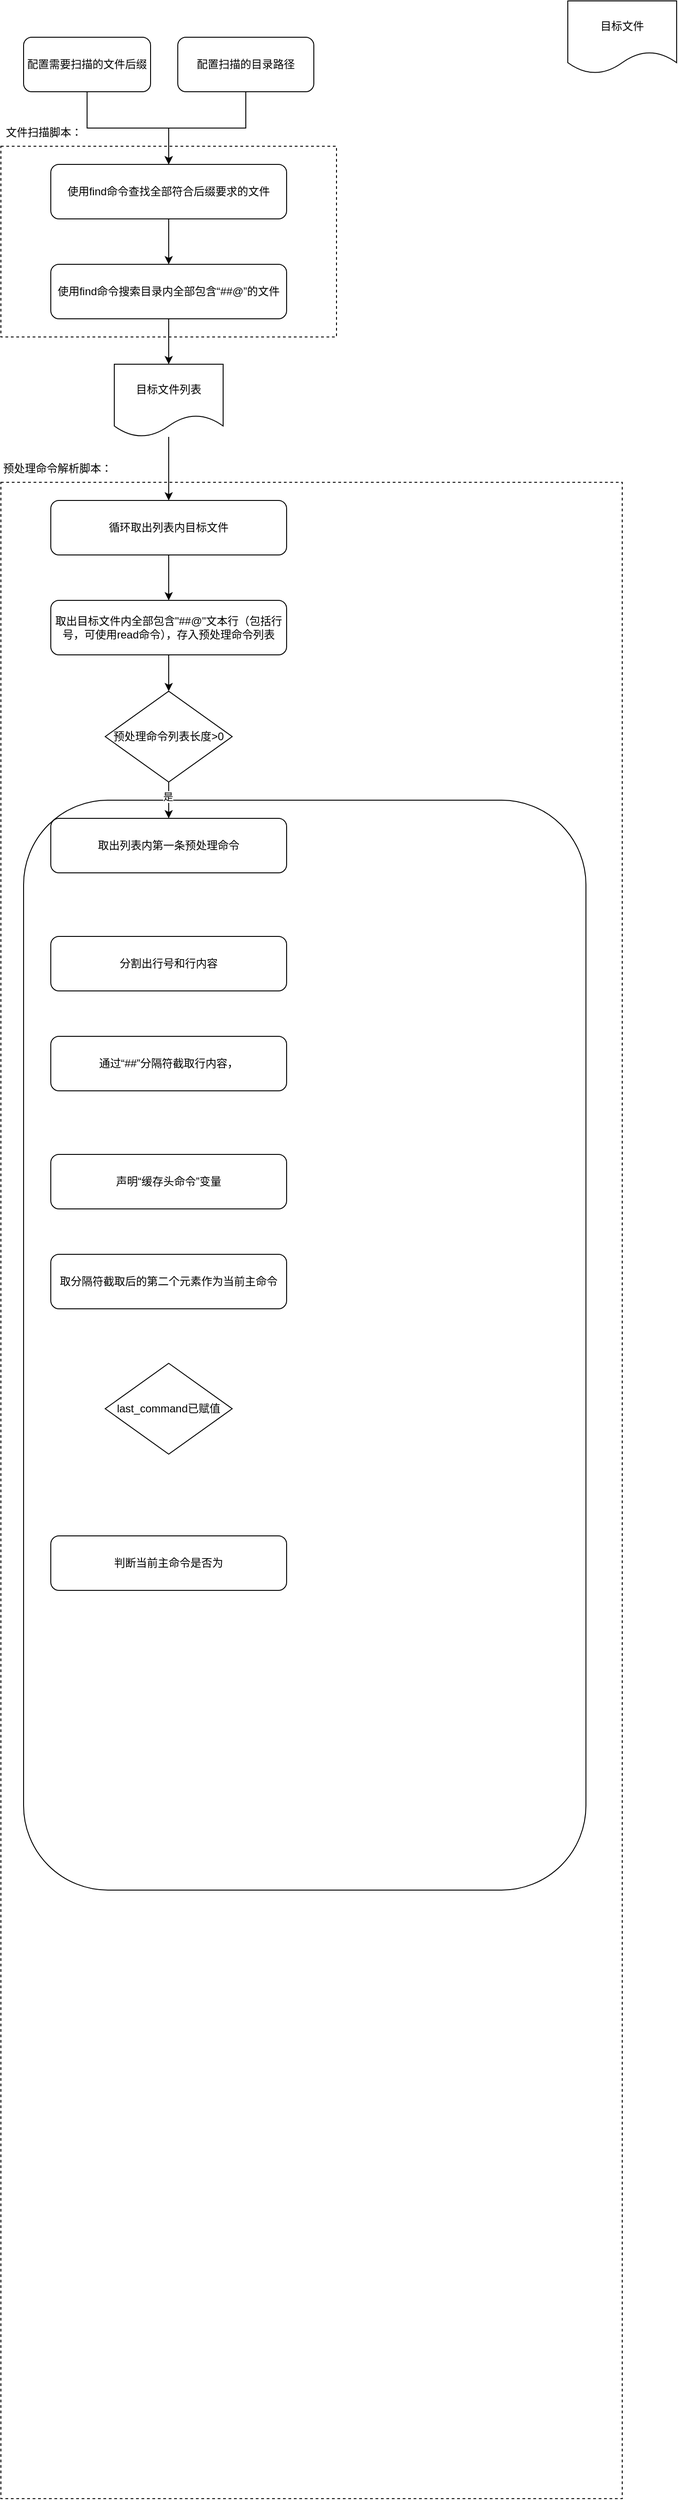 <mxfile version="21.5.1" type="github">
  <diagram name="第 1 页" id="L_vSuMCrheH9UZkfo6jQ">
    <mxGraphModel dx="1781" dy="591" grid="1" gridSize="10" guides="1" tooltips="1" connect="1" arrows="1" fold="1" page="1" pageScale="1" pageWidth="827" pageHeight="1169" math="0" shadow="0">
      <root>
        <mxCell id="0" />
        <mxCell id="1" parent="0" />
        <mxCell id="4KZR_HS20SmPj8nSOGkS-19" value="" style="rounded=0;whiteSpace=wrap;html=1;dashed=1;" vertex="1" parent="1">
          <mxGeometry x="-465" y="640" width="685" height="2220" as="geometry" />
        </mxCell>
        <mxCell id="4KZR_HS20SmPj8nSOGkS-38" value="" style="rounded=1;whiteSpace=wrap;html=1;" vertex="1" parent="1">
          <mxGeometry x="-440" y="990" width="620" height="1200" as="geometry" />
        </mxCell>
        <mxCell id="4KZR_HS20SmPj8nSOGkS-15" value="" style="rounded=0;whiteSpace=wrap;html=1;dashed=1;" vertex="1" parent="1">
          <mxGeometry x="-465" y="270" width="370" height="210" as="geometry" />
        </mxCell>
        <mxCell id="4KZR_HS20SmPj8nSOGkS-1" value="目标文件" style="shape=document;whiteSpace=wrap;html=1;boundedLbl=1;" vertex="1" parent="1">
          <mxGeometry x="160" y="110" width="120" height="80" as="geometry" />
        </mxCell>
        <mxCell id="4KZR_HS20SmPj8nSOGkS-14" value="" style="edgeStyle=orthogonalEdgeStyle;rounded=0;orthogonalLoop=1;jettySize=auto;html=1;" edge="1" parent="1" source="4KZR_HS20SmPj8nSOGkS-4" target="4KZR_HS20SmPj8nSOGkS-13">
          <mxGeometry relative="1" as="geometry" />
        </mxCell>
        <mxCell id="4KZR_HS20SmPj8nSOGkS-4" value="使用find命令搜索目录内全部包含“##@”的文件" style="rounded=1;whiteSpace=wrap;html=1;" vertex="1" parent="1">
          <mxGeometry x="-410" y="400" width="260" height="60" as="geometry" />
        </mxCell>
        <mxCell id="4KZR_HS20SmPj8nSOGkS-17" style="edgeStyle=orthogonalEdgeStyle;rounded=0;orthogonalLoop=1;jettySize=auto;html=1;" edge="1" parent="1" source="4KZR_HS20SmPj8nSOGkS-7" target="4KZR_HS20SmPj8nSOGkS-8">
          <mxGeometry relative="1" as="geometry" />
        </mxCell>
        <mxCell id="4KZR_HS20SmPj8nSOGkS-7" value="配置需要扫描的文件后缀" style="rounded=1;whiteSpace=wrap;html=1;" vertex="1" parent="1">
          <mxGeometry x="-440" y="150" width="140" height="60" as="geometry" />
        </mxCell>
        <mxCell id="4KZR_HS20SmPj8nSOGkS-12" value="" style="edgeStyle=orthogonalEdgeStyle;rounded=0;orthogonalLoop=1;jettySize=auto;html=1;" edge="1" parent="1" source="4KZR_HS20SmPj8nSOGkS-8" target="4KZR_HS20SmPj8nSOGkS-4">
          <mxGeometry relative="1" as="geometry" />
        </mxCell>
        <mxCell id="4KZR_HS20SmPj8nSOGkS-8" value="使用find命令查找全部符合后缀要求的文件" style="rounded=1;whiteSpace=wrap;html=1;" vertex="1" parent="1">
          <mxGeometry x="-410" y="290" width="260" height="60" as="geometry" />
        </mxCell>
        <mxCell id="4KZR_HS20SmPj8nSOGkS-18" style="edgeStyle=orthogonalEdgeStyle;rounded=0;orthogonalLoop=1;jettySize=auto;html=1;entryX=0.5;entryY=0;entryDx=0;entryDy=0;" edge="1" parent="1" source="4KZR_HS20SmPj8nSOGkS-9" target="4KZR_HS20SmPj8nSOGkS-8">
          <mxGeometry relative="1" as="geometry" />
        </mxCell>
        <mxCell id="4KZR_HS20SmPj8nSOGkS-9" value="配置扫描的目录路径" style="rounded=1;whiteSpace=wrap;html=1;" vertex="1" parent="1">
          <mxGeometry x="-270" y="150" width="150" height="60" as="geometry" />
        </mxCell>
        <mxCell id="4KZR_HS20SmPj8nSOGkS-28" style="edgeStyle=orthogonalEdgeStyle;rounded=0;orthogonalLoop=1;jettySize=auto;html=1;" edge="1" parent="1" source="4KZR_HS20SmPj8nSOGkS-13" target="4KZR_HS20SmPj8nSOGkS-20">
          <mxGeometry relative="1" as="geometry" />
        </mxCell>
        <mxCell id="4KZR_HS20SmPj8nSOGkS-13" value="目标文件列表" style="shape=document;whiteSpace=wrap;html=1;boundedLbl=1;" vertex="1" parent="1">
          <mxGeometry x="-340" y="510" width="120" height="80" as="geometry" />
        </mxCell>
        <mxCell id="4KZR_HS20SmPj8nSOGkS-16" value="文件扫描脚本：" style="text;html=1;strokeColor=none;fillColor=none;align=center;verticalAlign=middle;whiteSpace=wrap;rounded=0;" vertex="1" parent="1">
          <mxGeometry x="-465" y="240" width="95" height="30" as="geometry" />
        </mxCell>
        <mxCell id="4KZR_HS20SmPj8nSOGkS-32" value="" style="edgeStyle=orthogonalEdgeStyle;rounded=0;orthogonalLoop=1;jettySize=auto;html=1;" edge="1" parent="1" source="4KZR_HS20SmPj8nSOGkS-20" target="4KZR_HS20SmPj8nSOGkS-22">
          <mxGeometry relative="1" as="geometry" />
        </mxCell>
        <mxCell id="4KZR_HS20SmPj8nSOGkS-20" value="循环取出列表内目标文件" style="rounded=1;whiteSpace=wrap;html=1;" vertex="1" parent="1">
          <mxGeometry x="-410" y="660" width="260" height="60" as="geometry" />
        </mxCell>
        <mxCell id="4KZR_HS20SmPj8nSOGkS-21" value="预处理命令解析脚本：" style="text;html=1;strokeColor=none;fillColor=none;align=center;verticalAlign=middle;whiteSpace=wrap;rounded=0;" vertex="1" parent="1">
          <mxGeometry x="-465" y="610" width="125" height="30" as="geometry" />
        </mxCell>
        <mxCell id="4KZR_HS20SmPj8nSOGkS-31" style="edgeStyle=orthogonalEdgeStyle;rounded=0;orthogonalLoop=1;jettySize=auto;html=1;" edge="1" parent="1" source="4KZR_HS20SmPj8nSOGkS-22" target="4KZR_HS20SmPj8nSOGkS-24">
          <mxGeometry relative="1" as="geometry" />
        </mxCell>
        <mxCell id="4KZR_HS20SmPj8nSOGkS-22" value="取出目标文件内全部包含&quot;##@&quot;文本行（包括行号，可使用read命令），存入预处理命令列表" style="rounded=1;whiteSpace=wrap;html=1;" vertex="1" parent="1">
          <mxGeometry x="-410" y="770" width="260" height="60" as="geometry" />
        </mxCell>
        <mxCell id="4KZR_HS20SmPj8nSOGkS-23" value="取出列表内第一条预处理命令" style="rounded=1;whiteSpace=wrap;html=1;" vertex="1" parent="1">
          <mxGeometry x="-410" y="1010" width="260" height="60" as="geometry" />
        </mxCell>
        <mxCell id="4KZR_HS20SmPj8nSOGkS-29" style="edgeStyle=orthogonalEdgeStyle;rounded=0;orthogonalLoop=1;jettySize=auto;html=1;" edge="1" parent="1" source="4KZR_HS20SmPj8nSOGkS-24" target="4KZR_HS20SmPj8nSOGkS-23">
          <mxGeometry relative="1" as="geometry" />
        </mxCell>
        <mxCell id="4KZR_HS20SmPj8nSOGkS-33" value="是" style="edgeLabel;html=1;align=center;verticalAlign=middle;resizable=0;points=[];" vertex="1" connectable="0" parent="4KZR_HS20SmPj8nSOGkS-29">
          <mxGeometry x="-0.2" y="2" relative="1" as="geometry">
            <mxPoint x="-3" as="offset" />
          </mxGeometry>
        </mxCell>
        <mxCell id="4KZR_HS20SmPj8nSOGkS-24" value="预处理命令列表长度&amp;gt;0" style="rhombus;whiteSpace=wrap;html=1;" vertex="1" parent="1">
          <mxGeometry x="-350" y="870" width="140" height="100" as="geometry" />
        </mxCell>
        <mxCell id="4KZR_HS20SmPj8nSOGkS-34" value="分割出行号和行内容" style="rounded=1;whiteSpace=wrap;html=1;" vertex="1" parent="1">
          <mxGeometry x="-410" y="1140" width="260" height="60" as="geometry" />
        </mxCell>
        <mxCell id="4KZR_HS20SmPj8nSOGkS-35" value="通过“##”分隔符截取行内容，" style="rounded=1;whiteSpace=wrap;html=1;" vertex="1" parent="1">
          <mxGeometry x="-410" y="1250" width="260" height="60" as="geometry" />
        </mxCell>
        <mxCell id="4KZR_HS20SmPj8nSOGkS-36" value="取分隔符截取后的第二个元素作为当前主命令" style="rounded=1;whiteSpace=wrap;html=1;" vertex="1" parent="1">
          <mxGeometry x="-410" y="1490" width="260" height="60" as="geometry" />
        </mxCell>
        <mxCell id="4KZR_HS20SmPj8nSOGkS-37" value="判断当前主命令是否为" style="rounded=1;whiteSpace=wrap;html=1;" vertex="1" parent="1">
          <mxGeometry x="-410" y="1800" width="260" height="60" as="geometry" />
        </mxCell>
        <mxCell id="4KZR_HS20SmPj8nSOGkS-39" value="声明“缓存头命令”变量" style="rounded=1;whiteSpace=wrap;html=1;" vertex="1" parent="1">
          <mxGeometry x="-410" y="1380" width="260" height="60" as="geometry" />
        </mxCell>
        <mxCell id="4KZR_HS20SmPj8nSOGkS-40" value="last_command已赋值" style="rhombus;whiteSpace=wrap;html=1;" vertex="1" parent="1">
          <mxGeometry x="-350" y="1610" width="140" height="100" as="geometry" />
        </mxCell>
      </root>
    </mxGraphModel>
  </diagram>
</mxfile>
